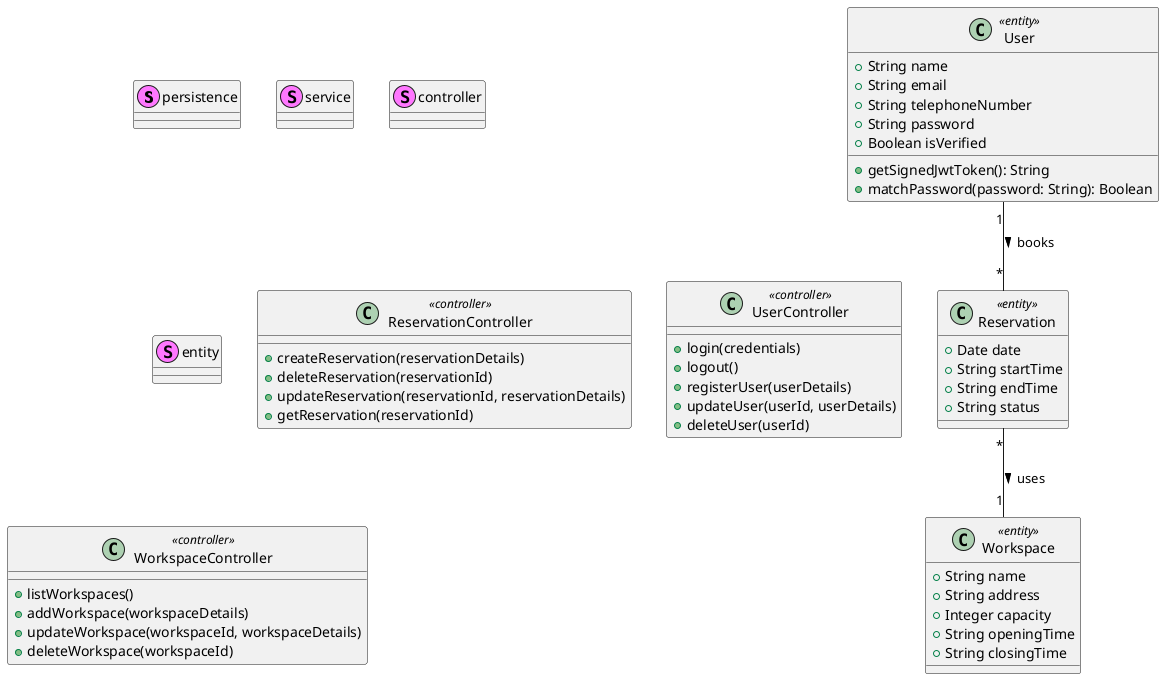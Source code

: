 ' @startuml
' ' Define stereotypes
' stereotype persistence
' stereotype service
' stereotype controller
' stereotype entity

' ' Apply stereotypes to classes
' class User {
'     +String name
'     +String email
' }
' class Reservation {
'     +DateTime startTime
'     +DateTime endTime
' }
' class Workspace {
'     +String location
'     +int capacity
' }

' User -- Reservation : books >
' Reservation -- Workspace : uses >

' User <<entity>>
' Reservation <<entity>>
' Workspace <<entity>>

' class ReservationService {
'     +bookReservation()
'     +cancelReservation()
' }
' class UserService {
'     +registerUser()
'     +updateUser()
' }
' class WorkspaceService {
'     +addWorkspace()
'     +updateWorkspace()
' }

' ReservationService <<service>>
' UserService <<service>>
' WorkspaceService <<service>>

' class ReservationController {
'     +createReservation()
'     +deleteReservation()
' }
' class UserController {
'     +login()
'     +logout()
' }
' class WorkspaceController {
'     +listWorkspaces()
' }

' ReservationController <<controller>>
' UserController <<controller>>
' WorkspaceController <<controller>>
' @enduml

@startuml
' Define stereotypes
stereotype persistence
stereotype service
stereotype controller
stereotype entity

' Entity classes with more attributes and methods
class User {
    +String name
    +String email
    +String telephoneNumber
    +String password
    +Boolean isVerified
    +getSignedJwtToken(): String
    +matchPassword(password: String): Boolean
}
User <<entity>>

class Reservation {
    +Date date
    +String startTime
    +String endTime
    +String status
}
Reservation <<entity>>

class Workspace {
    +String name
    +String address
    +Integer capacity
    +String openingTime
    +String closingTime
}
Workspace <<entity>>

' Controller classes with enhanced method details
class ReservationController {
    +createReservation(reservationDetails)
    +deleteReservation(reservationId)
    +updateReservation(reservationId, reservationDetails)
    +getReservation(reservationId)
}
ReservationController <<controller>>

class UserController {
    +login(credentials)
    +logout()
    +registerUser(userDetails)
    +updateUser(userId, userDetails)
    +deleteUser(userId)
}
UserController <<controller>>

class WorkspaceController {
    +listWorkspaces()
    +addWorkspace(workspaceDetails)
    +updateWorkspace(workspaceId, workspaceDetails)
    +deleteWorkspace(workspaceId)
}
WorkspaceController <<controller>>

' Relationships with cardinalities
User "1" -- "*" Reservation : books >
Reservation "*" -- "1" Workspace : uses >
@enduml
